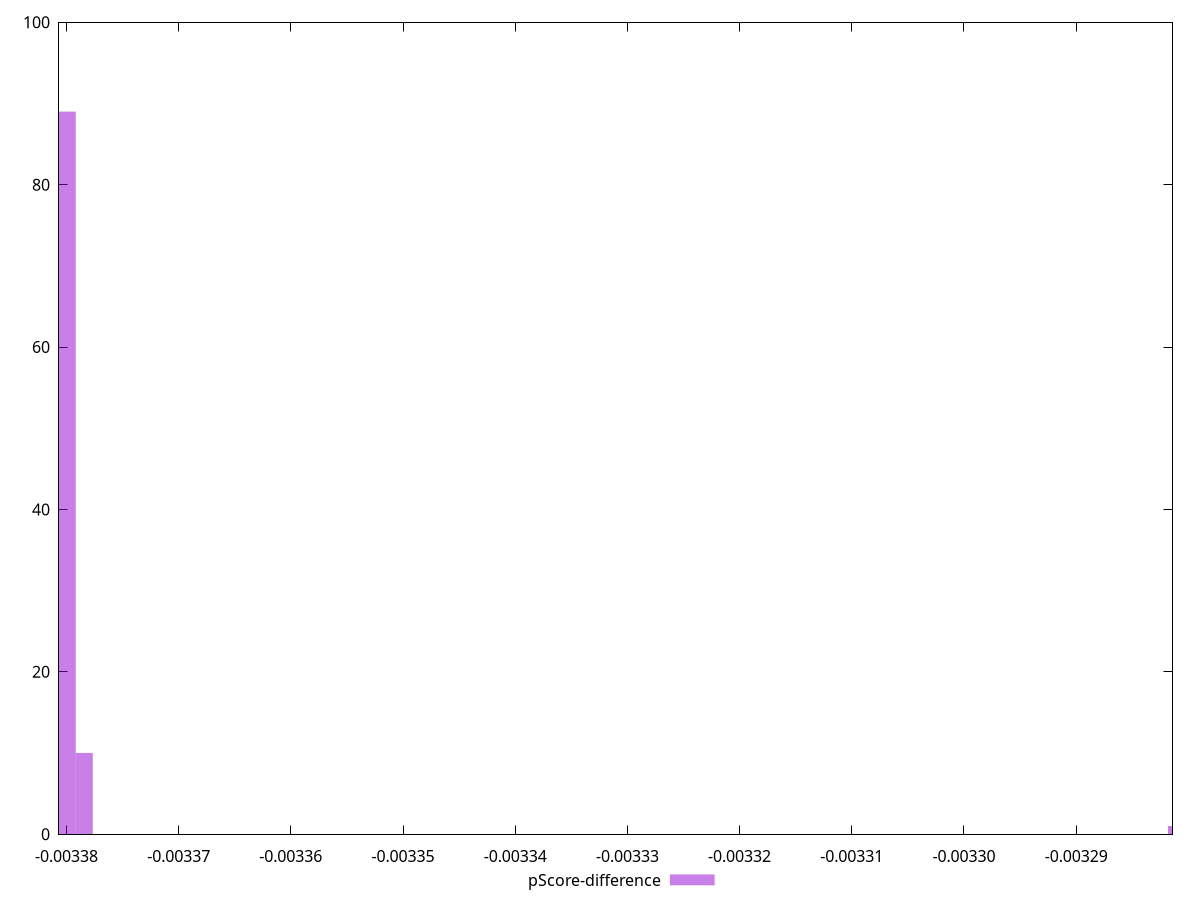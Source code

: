 reset

$pScoreDifference <<EOF
-0.0032810621262551296 1
-0.0033799351156879455 89
-0.0033784139927735945 10
EOF

set key outside below
set boxwidth 0.0000015211229143510105
set xrange [-0.0033806651907272167:-0.003281415710582991]
set yrange [0:100]
set trange [0:100]
set style fill transparent solid 0.5 noborder
set terminal svg size 640, 490 enhanced background rgb 'white'
set output "report_00017_2021-02-10T15-08-03.406Z/uses-long-cache-ttl/samples/pages+cached+noadtech+nomedia+nocss/pScore-difference/histogram.svg"

plot $pScoreDifference title "pScore-difference" with boxes

reset
